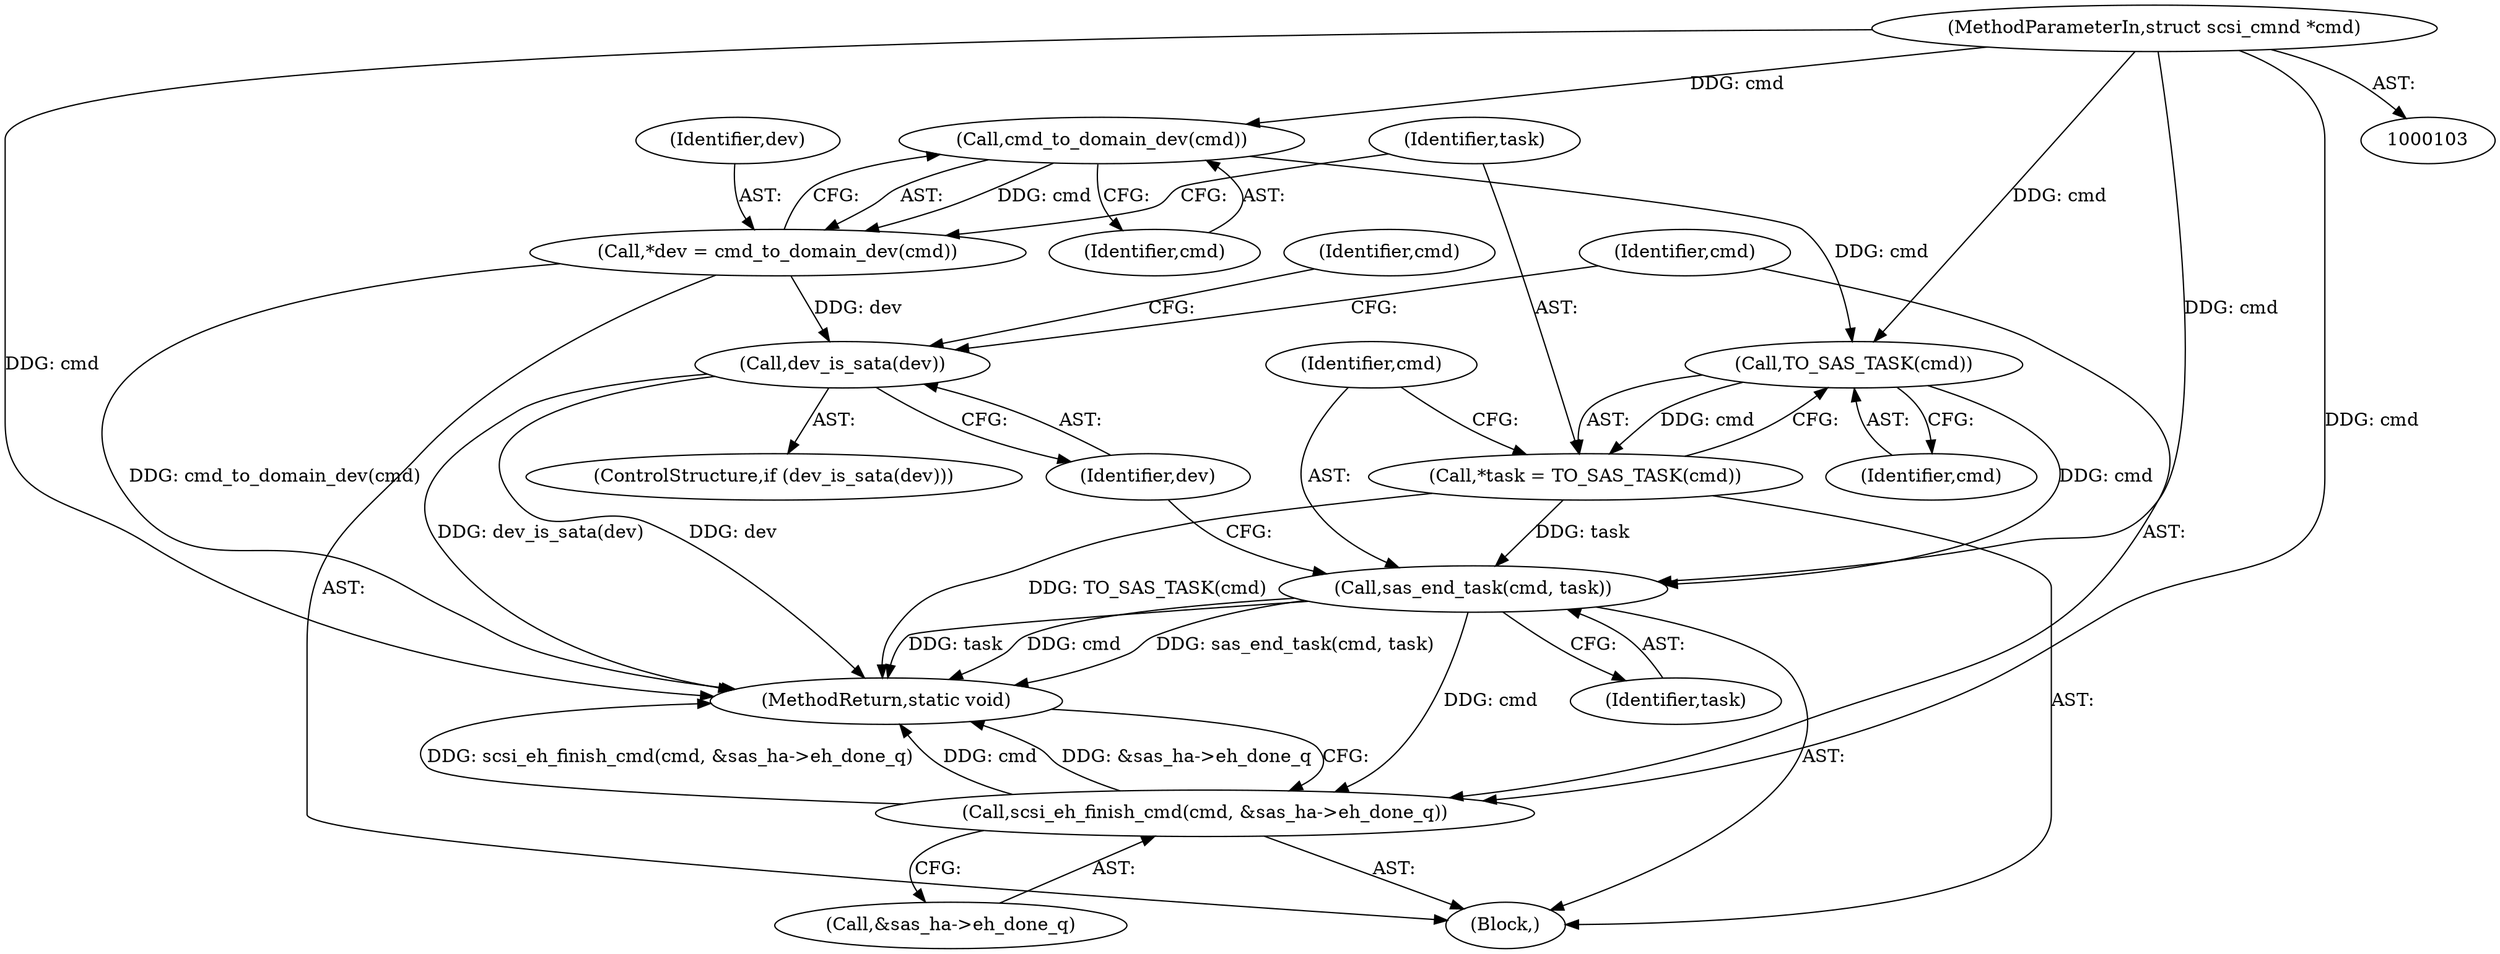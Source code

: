 digraph "0_linux_318aaf34f1179b39fa9c30fa0f3288b645beee39_0@API" {
"1000118" [label="(Call,cmd_to_domain_dev(cmd))"];
"1000104" [label="(MethodParameterIn,struct scsi_cmnd *cmd)"];
"1000116" [label="(Call,*dev = cmd_to_domain_dev(cmd))"];
"1000129" [label="(Call,dev_is_sata(dev))"];
"1000123" [label="(Call,TO_SAS_TASK(cmd))"];
"1000121" [label="(Call,*task = TO_SAS_TASK(cmd))"];
"1000125" [label="(Call,sas_end_task(cmd, task))"];
"1000142" [label="(Call,scsi_eh_finish_cmd(cmd, &sas_ha->eh_done_q))"];
"1000142" [label="(Call,scsi_eh_finish_cmd(cmd, &sas_ha->eh_done_q))"];
"1000119" [label="(Identifier,cmd)"];
"1000117" [label="(Identifier,dev)"];
"1000105" [label="(Block,)"];
"1000123" [label="(Call,TO_SAS_TASK(cmd))"];
"1000118" [label="(Call,cmd_to_domain_dev(cmd))"];
"1000129" [label="(Call,dev_is_sata(dev))"];
"1000135" [label="(Identifier,cmd)"];
"1000104" [label="(MethodParameterIn,struct scsi_cmnd *cmd)"];
"1000122" [label="(Identifier,task)"];
"1000128" [label="(ControlStructure,if (dev_is_sata(dev)))"];
"1000126" [label="(Identifier,cmd)"];
"1000125" [label="(Call,sas_end_task(cmd, task))"];
"1000116" [label="(Call,*dev = cmd_to_domain_dev(cmd))"];
"1000127" [label="(Identifier,task)"];
"1000148" [label="(MethodReturn,static void)"];
"1000130" [label="(Identifier,dev)"];
"1000143" [label="(Identifier,cmd)"];
"1000121" [label="(Call,*task = TO_SAS_TASK(cmd))"];
"1000124" [label="(Identifier,cmd)"];
"1000144" [label="(Call,&sas_ha->eh_done_q)"];
"1000118" -> "1000116"  [label="AST: "];
"1000118" -> "1000119"  [label="CFG: "];
"1000119" -> "1000118"  [label="AST: "];
"1000116" -> "1000118"  [label="CFG: "];
"1000118" -> "1000116"  [label="DDG: cmd"];
"1000104" -> "1000118"  [label="DDG: cmd"];
"1000118" -> "1000123"  [label="DDG: cmd"];
"1000104" -> "1000103"  [label="AST: "];
"1000104" -> "1000148"  [label="DDG: cmd"];
"1000104" -> "1000123"  [label="DDG: cmd"];
"1000104" -> "1000125"  [label="DDG: cmd"];
"1000104" -> "1000142"  [label="DDG: cmd"];
"1000116" -> "1000105"  [label="AST: "];
"1000117" -> "1000116"  [label="AST: "];
"1000122" -> "1000116"  [label="CFG: "];
"1000116" -> "1000148"  [label="DDG: cmd_to_domain_dev(cmd)"];
"1000116" -> "1000129"  [label="DDG: dev"];
"1000129" -> "1000128"  [label="AST: "];
"1000129" -> "1000130"  [label="CFG: "];
"1000130" -> "1000129"  [label="AST: "];
"1000135" -> "1000129"  [label="CFG: "];
"1000143" -> "1000129"  [label="CFG: "];
"1000129" -> "1000148"  [label="DDG: dev"];
"1000129" -> "1000148"  [label="DDG: dev_is_sata(dev)"];
"1000123" -> "1000121"  [label="AST: "];
"1000123" -> "1000124"  [label="CFG: "];
"1000124" -> "1000123"  [label="AST: "];
"1000121" -> "1000123"  [label="CFG: "];
"1000123" -> "1000121"  [label="DDG: cmd"];
"1000123" -> "1000125"  [label="DDG: cmd"];
"1000121" -> "1000105"  [label="AST: "];
"1000122" -> "1000121"  [label="AST: "];
"1000126" -> "1000121"  [label="CFG: "];
"1000121" -> "1000148"  [label="DDG: TO_SAS_TASK(cmd)"];
"1000121" -> "1000125"  [label="DDG: task"];
"1000125" -> "1000105"  [label="AST: "];
"1000125" -> "1000127"  [label="CFG: "];
"1000126" -> "1000125"  [label="AST: "];
"1000127" -> "1000125"  [label="AST: "];
"1000130" -> "1000125"  [label="CFG: "];
"1000125" -> "1000148"  [label="DDG: sas_end_task(cmd, task)"];
"1000125" -> "1000148"  [label="DDG: task"];
"1000125" -> "1000148"  [label="DDG: cmd"];
"1000125" -> "1000142"  [label="DDG: cmd"];
"1000142" -> "1000105"  [label="AST: "];
"1000142" -> "1000144"  [label="CFG: "];
"1000143" -> "1000142"  [label="AST: "];
"1000144" -> "1000142"  [label="AST: "];
"1000148" -> "1000142"  [label="CFG: "];
"1000142" -> "1000148"  [label="DDG: scsi_eh_finish_cmd(cmd, &sas_ha->eh_done_q)"];
"1000142" -> "1000148"  [label="DDG: cmd"];
"1000142" -> "1000148"  [label="DDG: &sas_ha->eh_done_q"];
}
